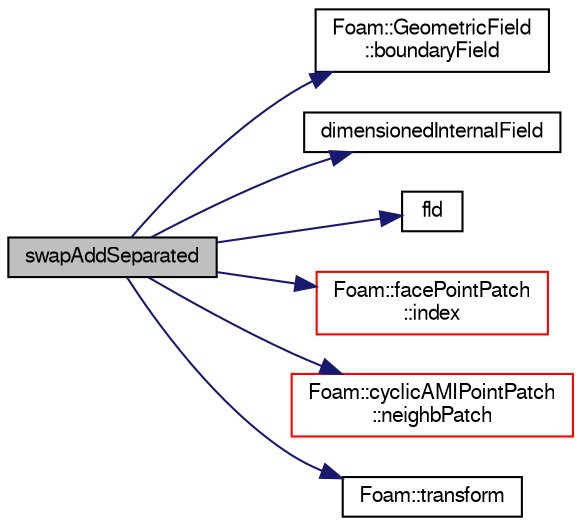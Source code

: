 digraph "swapAddSeparated"
{
  bgcolor="transparent";
  edge [fontname="FreeSans",fontsize="10",labelfontname="FreeSans",labelfontsize="10"];
  node [fontname="FreeSans",fontsize="10",shape=record];
  rankdir="LR";
  Node321 [label="swapAddSeparated",height=0.2,width=0.4,color="black", fillcolor="grey75", style="filled", fontcolor="black"];
  Node321 -> Node322 [color="midnightblue",fontsize="10",style="solid",fontname="FreeSans"];
  Node322 [label="Foam::GeometricField\l::boundaryField",height=0.2,width=0.4,color="black",URL="$a22434.html#a3c6c1a789b48ea0c5e8bff64f9c14f2d",tooltip="Return reference to GeometricBoundaryField. "];
  Node321 -> Node323 [color="midnightblue",fontsize="10",style="solid",fontname="FreeSans"];
  Node323 [label="dimensionedInternalField",height=0.2,width=0.4,color="black",URL="$a38438.html#a942cd19121a46cdc649099eb27c74b18"];
  Node321 -> Node324 [color="midnightblue",fontsize="10",style="solid",fontname="FreeSans"];
  Node324 [label="fld",height=0.2,width=0.4,color="black",URL="$a18899.html#a378472d1f8b33eeefbda63a947476c8c"];
  Node321 -> Node325 [color="midnightblue",fontsize="10",style="solid",fontname="FreeSans"];
  Node325 [label="Foam::facePointPatch\l::index",height=0.2,width=0.4,color="red",URL="$a27322.html#a3a0e8421624386fd1af3c3943ea29049",tooltip="Return the index of this patch in the pointBoundaryMesh. "];
  Node321 -> Node327 [color="midnightblue",fontsize="10",style="solid",fontname="FreeSans"];
  Node327 [label="Foam::cyclicAMIPointPatch\l::neighbPatch",height=0.2,width=0.4,color="red",URL="$a24938.html#af0a7734d2e012a58bb74f42aae744724",tooltip="Return neighbour point patch. "];
  Node321 -> Node383 [color="midnightblue",fontsize="10",style="solid",fontname="FreeSans"];
  Node383 [label="Foam::transform",height=0.2,width=0.4,color="black",URL="$a21124.html#a919915170941701c1223291531ad010c"];
}

